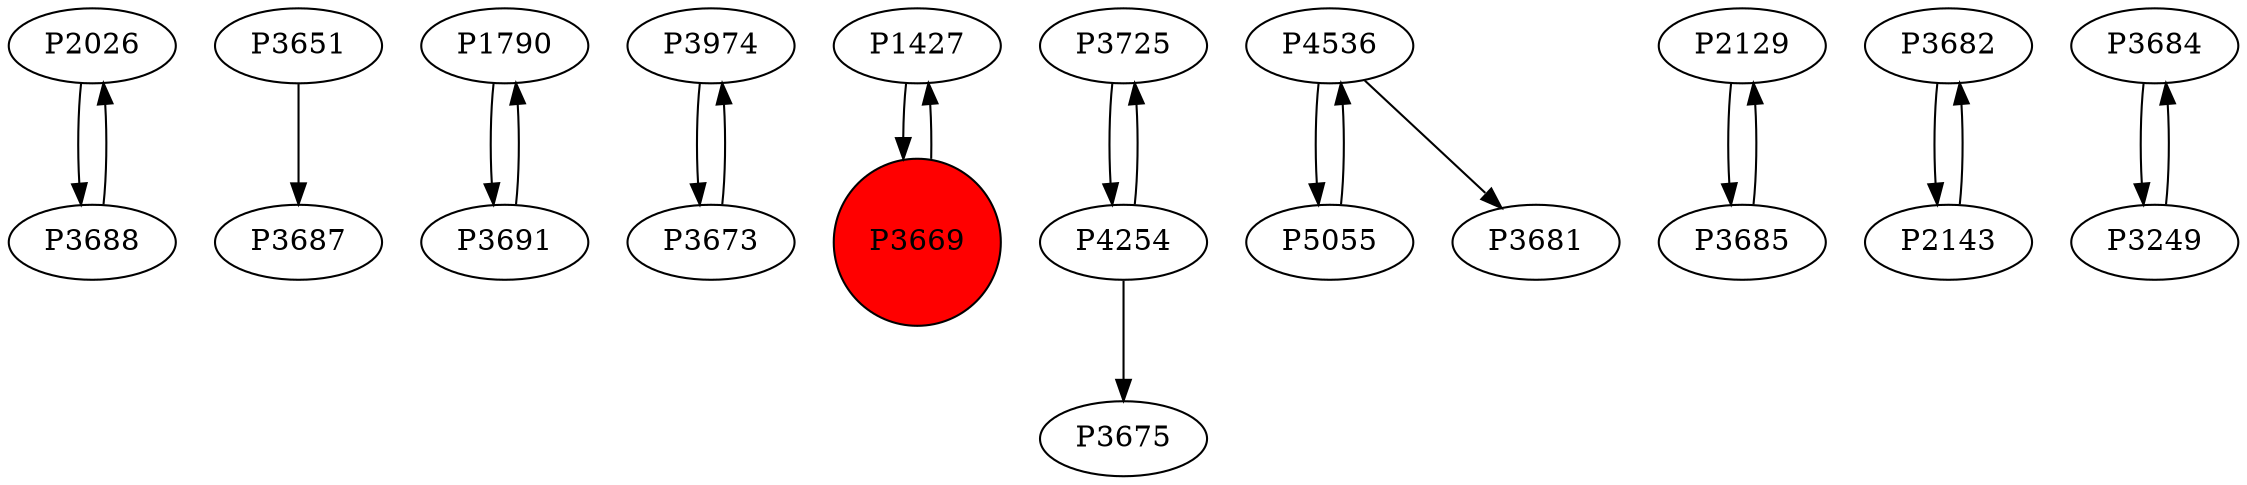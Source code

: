 digraph {
	P2026 -> P3688
	P3651 -> P3687
	P1790 -> P3691
	P3974 -> P3673
	P1427 -> P3669
	P3669 -> P1427
	P3725 -> P4254
	P4536 -> P5055
	P3688 -> P2026
	P2129 -> P3685
	P3682 -> P2143
	P3673 -> P3974
	P4536 -> P3681
	P3691 -> P1790
	P2143 -> P3682
	P4254 -> P3725
	P4254 -> P3675
	P3685 -> P2129
	P3684 -> P3249
	P5055 -> P4536
	P3249 -> P3684
	P3669 [shape=circle]
	P3669 [style=filled]
	P3669 [fillcolor=red]
}